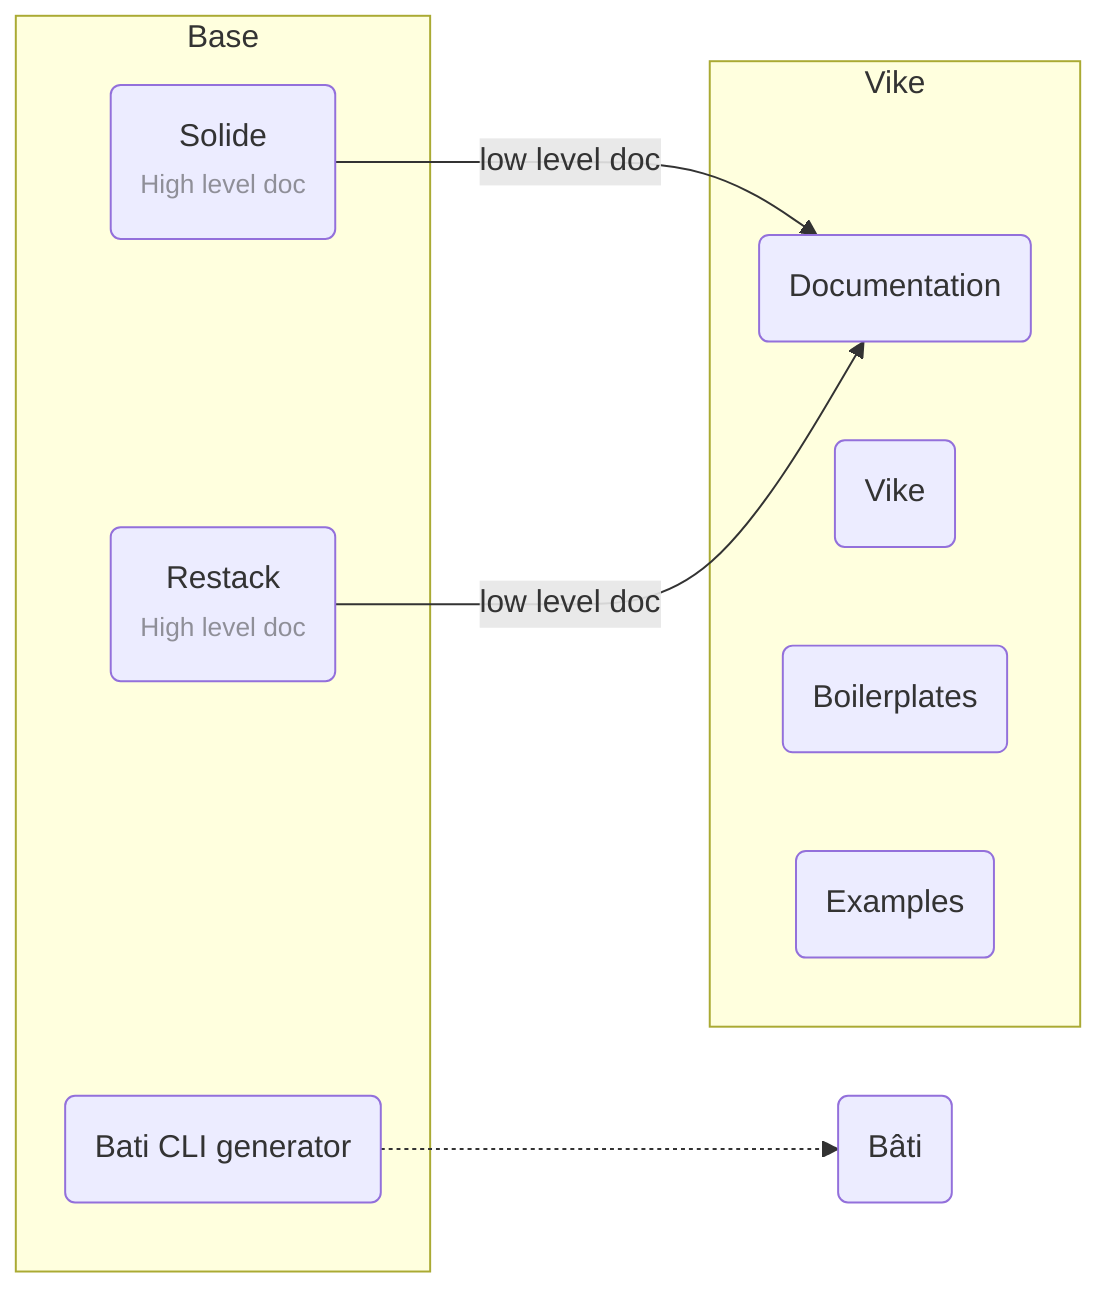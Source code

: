 flowchart LR
    Base_Solide -- low level doc --> Vike_doc
    Base_Restack -- low level doc --> Vike_doc
    Base_bati_CLI .-> Bati

    Bati("Bâti")

    subgraph Base
        Base_bati_CLI("
            Bati CLI generator
        ")
        Base_Solide("
            Solide
            <small style='opacity: 0.5'>High level doc</small>
        ")
        Base_Restack("
            Restack
            <small style='opacity: 0.5'>High level doc</small>
        ")
    end

    subgraph Vike
        Vike_lib("Vike")
        Vike_boilerplates("Boilerplates")
        Vike_doc("Documentation")
        Vike_examples("Examples")
    end